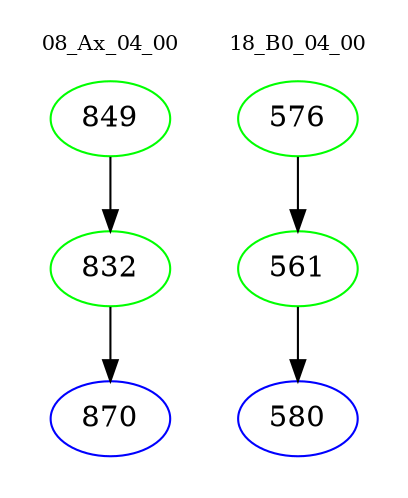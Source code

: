 digraph{
subgraph cluster_0 {
color = white
label = "08_Ax_04_00";
fontsize=10;
T0_849 [label="849", color="green"]
T0_849 -> T0_832 [color="black"]
T0_832 [label="832", color="green"]
T0_832 -> T0_870 [color="black"]
T0_870 [label="870", color="blue"]
}
subgraph cluster_1 {
color = white
label = "18_B0_04_00";
fontsize=10;
T1_576 [label="576", color="green"]
T1_576 -> T1_561 [color="black"]
T1_561 [label="561", color="green"]
T1_561 -> T1_580 [color="black"]
T1_580 [label="580", color="blue"]
}
}
